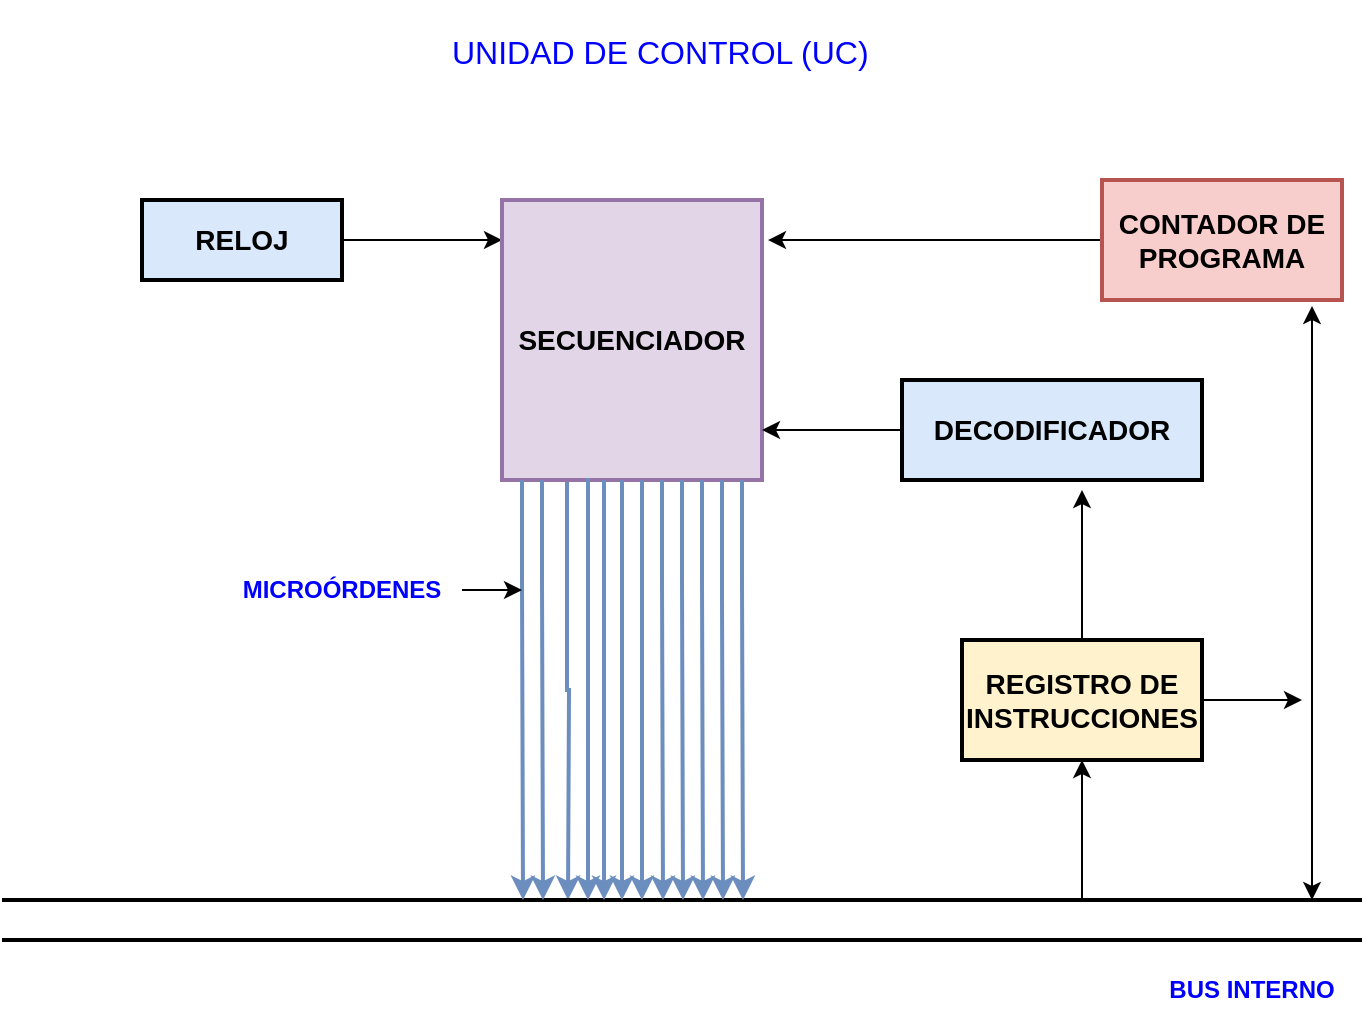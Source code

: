 <mxfile version="15.5.4" type="device"><diagram id="H97Cf91g9kPdokSJwX8b" name="Page-1"><mxGraphModel dx="710" dy="515" grid="1" gridSize="10" guides="1" tooltips="1" connect="1" arrows="1" fold="1" page="1" pageScale="1" pageWidth="827" pageHeight="1169" math="0" shadow="0"><root><mxCell id="0"/><mxCell id="1" parent="0"/><mxCell id="8Y0Dzreuv4HqwOMo46qj-15" style="edgeStyle=orthogonalEdgeStyle;rounded=0;orthogonalLoop=1;jettySize=auto;html=1;exitX=1;exitY=0.5;exitDx=0;exitDy=0;entryX=0;entryY=0.143;entryDx=0;entryDy=0;entryPerimeter=0;" edge="1" parent="1" source="8Y0Dzreuv4HqwOMo46qj-1" target="8Y0Dzreuv4HqwOMo46qj-2"><mxGeometry relative="1" as="geometry"><mxPoint x="280" y="150" as="targetPoint"/></mxGeometry></mxCell><mxCell id="8Y0Dzreuv4HqwOMo46qj-1" value="RELOJ" style="rounded=0;whiteSpace=wrap;html=1;strokeWidth=2;fillColor=#dae8fc;strokeColor=#000000;fontStyle=1;fontSize=14;" vertex="1" parent="1"><mxGeometry x="110" y="130" width="100" height="40" as="geometry"/></mxCell><mxCell id="8Y0Dzreuv4HqwOMo46qj-17" style="edgeStyle=orthogonalEdgeStyle;rounded=0;orthogonalLoop=1;jettySize=auto;html=1;exitX=0.25;exitY=1;exitDx=0;exitDy=0;strokeWidth=2;fillColor=#dae8fc;strokeColor=#6c8ebf;" edge="1" parent="1" source="8Y0Dzreuv4HqwOMo46qj-2"><mxGeometry relative="1" as="geometry"><mxPoint x="323" y="480" as="targetPoint"/></mxGeometry></mxCell><mxCell id="8Y0Dzreuv4HqwOMo46qj-2" value="SECUENCIADOR" style="rounded=0;whiteSpace=wrap;html=1;strokeWidth=2;fillColor=#e1d5e7;strokeColor=#9673a6;fontStyle=1;fontSize=14;" vertex="1" parent="1"><mxGeometry x="290" y="130" width="130" height="140" as="geometry"/></mxCell><mxCell id="8Y0Dzreuv4HqwOMo46qj-3" value="DECODIFICADOR" style="rounded=0;whiteSpace=wrap;html=1;strokeWidth=2;fillColor=#dae8fc;strokeColor=#000000;fontStyle=1;fontSize=14;" vertex="1" parent="1"><mxGeometry x="490" y="220" width="150" height="50" as="geometry"/></mxCell><mxCell id="8Y0Dzreuv4HqwOMo46qj-14" style="edgeStyle=orthogonalEdgeStyle;rounded=0;orthogonalLoop=1;jettySize=auto;html=1;entryX=1.023;entryY=0.143;entryDx=0;entryDy=0;entryPerimeter=0;" edge="1" parent="1" source="8Y0Dzreuv4HqwOMo46qj-4" target="8Y0Dzreuv4HqwOMo46qj-2"><mxGeometry relative="1" as="geometry"/></mxCell><mxCell id="8Y0Dzreuv4HqwOMo46qj-4" value="CONTADOR DE PROGRAMA" style="rounded=0;whiteSpace=wrap;html=1;strokeWidth=2;fillColor=#f8cecc;strokeColor=#b85450;fontStyle=1;fontSize=14;" vertex="1" parent="1"><mxGeometry x="590" y="120" width="120" height="60" as="geometry"/></mxCell><mxCell id="8Y0Dzreuv4HqwOMo46qj-5" value="REGISTRO DE INSTRUCCIONES" style="rounded=0;whiteSpace=wrap;html=1;strokeWidth=2;fillColor=#fff2cc;strokeColor=#000000;fontStyle=1;fontSize=14;" vertex="1" parent="1"><mxGeometry x="520" y="350" width="120" height="60" as="geometry"/></mxCell><mxCell id="8Y0Dzreuv4HqwOMo46qj-7" value="" style="endArrow=none;html=1;rounded=0;strokeWidth=2;" edge="1" parent="1"><mxGeometry width="50" height="50" relative="1" as="geometry"><mxPoint x="720" y="480" as="sourcePoint"/><mxPoint x="40" y="480" as="targetPoint"/></mxGeometry></mxCell><mxCell id="8Y0Dzreuv4HqwOMo46qj-8" value="" style="endArrow=none;html=1;rounded=0;strokeWidth=2;" edge="1" parent="1"><mxGeometry width="50" height="50" relative="1" as="geometry"><mxPoint x="720" y="500" as="sourcePoint"/><mxPoint x="40" y="500" as="targetPoint"/></mxGeometry></mxCell><mxCell id="8Y0Dzreuv4HqwOMo46qj-9" value="" style="endArrow=classic;startArrow=classic;html=1;rounded=0;entryX=0.875;entryY=1.05;entryDx=0;entryDy=0;entryPerimeter=0;" edge="1" parent="1" target="8Y0Dzreuv4HqwOMo46qj-4"><mxGeometry width="50" height="50" relative="1" as="geometry"><mxPoint x="695" y="480" as="sourcePoint"/><mxPoint x="500" y="370" as="targetPoint"/></mxGeometry></mxCell><mxCell id="8Y0Dzreuv4HqwOMo46qj-10" value="" style="endArrow=classic;html=1;rounded=0;exitX=1;exitY=0.5;exitDx=0;exitDy=0;" edge="1" parent="1" source="8Y0Dzreuv4HqwOMo46qj-5"><mxGeometry width="50" height="50" relative="1" as="geometry"><mxPoint x="450" y="290" as="sourcePoint"/><mxPoint x="690" y="380" as="targetPoint"/></mxGeometry></mxCell><mxCell id="8Y0Dzreuv4HqwOMo46qj-11" value="" style="endArrow=classic;html=1;rounded=0;exitX=0.5;exitY=0;exitDx=0;exitDy=0;entryX=0.6;entryY=1.1;entryDx=0;entryDy=0;entryPerimeter=0;" edge="1" parent="1" source="8Y0Dzreuv4HqwOMo46qj-5" target="8Y0Dzreuv4HqwOMo46qj-3"><mxGeometry width="50" height="50" relative="1" as="geometry"><mxPoint x="450" y="290" as="sourcePoint"/><mxPoint x="500" y="240" as="targetPoint"/></mxGeometry></mxCell><mxCell id="8Y0Dzreuv4HqwOMo46qj-12" value="" style="endArrow=classic;html=1;rounded=0;entryX=0.5;entryY=1;entryDx=0;entryDy=0;" edge="1" parent="1" target="8Y0Dzreuv4HqwOMo46qj-5"><mxGeometry width="50" height="50" relative="1" as="geometry"><mxPoint x="580" y="480" as="sourcePoint"/><mxPoint x="500" y="240" as="targetPoint"/></mxGeometry></mxCell><mxCell id="8Y0Dzreuv4HqwOMo46qj-13" value="" style="endArrow=classic;html=1;rounded=0;exitX=0;exitY=0.5;exitDx=0;exitDy=0;" edge="1" parent="1" source="8Y0Dzreuv4HqwOMo46qj-3"><mxGeometry width="50" height="50" relative="1" as="geometry"><mxPoint x="450" y="380" as="sourcePoint"/><mxPoint x="420" y="245" as="targetPoint"/></mxGeometry></mxCell><mxCell id="8Y0Dzreuv4HqwOMo46qj-18" style="edgeStyle=orthogonalEdgeStyle;rounded=0;orthogonalLoop=1;jettySize=auto;html=1;exitX=0.323;exitY=1;exitDx=0;exitDy=0;exitPerimeter=0;strokeWidth=2;fillColor=#dae8fc;strokeColor=#6c8ebf;" edge="1" parent="1" source="8Y0Dzreuv4HqwOMo46qj-2"><mxGeometry relative="1" as="geometry"><mxPoint x="333" y="480" as="targetPoint"/><mxPoint x="332.5" y="280" as="sourcePoint"/><Array as="points"><mxPoint x="333" y="270"/></Array></mxGeometry></mxCell><mxCell id="8Y0Dzreuv4HqwOMo46qj-25" style="edgeStyle=orthogonalEdgeStyle;rounded=0;orthogonalLoop=1;jettySize=auto;html=1;strokeWidth=2;fillColor=#dae8fc;strokeColor=#6c8ebf;" edge="1" parent="1"><mxGeometry relative="1" as="geometry"><mxPoint x="341" y="480" as="targetPoint"/><mxPoint x="341" y="270" as="sourcePoint"/><Array as="points"><mxPoint x="341" y="470"/></Array></mxGeometry></mxCell><mxCell id="8Y0Dzreuv4HqwOMo46qj-26" style="edgeStyle=orthogonalEdgeStyle;rounded=0;orthogonalLoop=1;jettySize=auto;html=1;strokeWidth=2;fillColor=#dae8fc;strokeColor=#6c8ebf;" edge="1" parent="1"><mxGeometry relative="1" as="geometry"><mxPoint x="350" y="480" as="targetPoint"/><mxPoint x="350" y="270" as="sourcePoint"/></mxGeometry></mxCell><mxCell id="8Y0Dzreuv4HqwOMo46qj-27" style="edgeStyle=orthogonalEdgeStyle;rounded=0;orthogonalLoop=1;jettySize=auto;html=1;strokeWidth=2;fillColor=#dae8fc;strokeColor=#6c8ebf;" edge="1" parent="1"><mxGeometry relative="1" as="geometry"><mxPoint x="360" y="480" as="targetPoint"/><mxPoint x="360" y="270" as="sourcePoint"/><Array as="points"><mxPoint x="360" y="370"/><mxPoint x="360" y="370"/></Array></mxGeometry></mxCell><mxCell id="8Y0Dzreuv4HqwOMo46qj-28" style="edgeStyle=orthogonalEdgeStyle;rounded=0;orthogonalLoop=1;jettySize=auto;html=1;exitX=0.25;exitY=1;exitDx=0;exitDy=0;strokeWidth=2;fillColor=#dae8fc;strokeColor=#6c8ebf;" edge="1" parent="1"><mxGeometry relative="1" as="geometry"><mxPoint x="370.5" y="480" as="targetPoint"/><mxPoint x="370" y="270" as="sourcePoint"/><Array as="points"><mxPoint x="370.5" y="320"/><mxPoint x="370.5" y="320"/></Array></mxGeometry></mxCell><mxCell id="8Y0Dzreuv4HqwOMo46qj-29" style="edgeStyle=orthogonalEdgeStyle;rounded=0;orthogonalLoop=1;jettySize=auto;html=1;exitX=0.25;exitY=1;exitDx=0;exitDy=0;strokeWidth=2;fillColor=#dae8fc;strokeColor=#6c8ebf;" edge="1" parent="1"><mxGeometry relative="1" as="geometry"><mxPoint x="380.5" y="480" as="targetPoint"/><mxPoint x="380" y="270" as="sourcePoint"/><Array as="points"><mxPoint x="380.5" y="320"/><mxPoint x="380.5" y="320"/></Array></mxGeometry></mxCell><mxCell id="8Y0Dzreuv4HqwOMo46qj-30" style="edgeStyle=orthogonalEdgeStyle;rounded=0;orthogonalLoop=1;jettySize=auto;html=1;exitX=0.25;exitY=1;exitDx=0;exitDy=0;strokeWidth=2;fillColor=#dae8fc;strokeColor=#6c8ebf;" edge="1" parent="1"><mxGeometry relative="1" as="geometry"><mxPoint x="390.5" y="480" as="targetPoint"/><mxPoint x="390" y="270" as="sourcePoint"/><Array as="points"><mxPoint x="390.5" y="320"/><mxPoint x="390.5" y="320"/></Array></mxGeometry></mxCell><mxCell id="8Y0Dzreuv4HqwOMo46qj-31" style="edgeStyle=orthogonalEdgeStyle;rounded=0;orthogonalLoop=1;jettySize=auto;html=1;exitX=0.25;exitY=1;exitDx=0;exitDy=0;strokeWidth=2;fillColor=#dae8fc;strokeColor=#6c8ebf;" edge="1" parent="1"><mxGeometry relative="1" as="geometry"><mxPoint x="400.5" y="480" as="targetPoint"/><mxPoint x="400" y="270" as="sourcePoint"/><Array as="points"><mxPoint x="400.5" y="330"/><mxPoint x="400.5" y="330"/></Array></mxGeometry></mxCell><mxCell id="8Y0Dzreuv4HqwOMo46qj-32" style="edgeStyle=orthogonalEdgeStyle;rounded=0;orthogonalLoop=1;jettySize=auto;html=1;exitX=0.25;exitY=1;exitDx=0;exitDy=0;strokeWidth=2;fillColor=#dae8fc;strokeColor=#6c8ebf;" edge="1" parent="1"><mxGeometry relative="1" as="geometry"><mxPoint x="410.5" y="480" as="targetPoint"/><mxPoint x="410" y="270" as="sourcePoint"/><Array as="points"><mxPoint x="410.5" y="320"/><mxPoint x="410.5" y="320"/></Array></mxGeometry></mxCell><mxCell id="8Y0Dzreuv4HqwOMo46qj-33" style="edgeStyle=orthogonalEdgeStyle;rounded=0;orthogonalLoop=1;jettySize=auto;html=1;exitX=0.25;exitY=1;exitDx=0;exitDy=0;strokeWidth=2;fillColor=#dae8fc;strokeColor=#6c8ebf;" edge="1" parent="1"><mxGeometry relative="1" as="geometry"><mxPoint x="310.5" y="480" as="targetPoint"/><mxPoint x="310" y="270" as="sourcePoint"/><Array as="points"><mxPoint x="310.5" y="320"/><mxPoint x="310.5" y="320"/></Array></mxGeometry></mxCell><mxCell id="8Y0Dzreuv4HqwOMo46qj-34" style="edgeStyle=orthogonalEdgeStyle;rounded=0;orthogonalLoop=1;jettySize=auto;html=1;exitX=0.25;exitY=1;exitDx=0;exitDy=0;strokeWidth=2;fillColor=#dae8fc;strokeColor=#6c8ebf;" edge="1" parent="1"><mxGeometry relative="1" as="geometry"><mxPoint x="300.5" y="480" as="targetPoint"/><mxPoint x="300" y="270" as="sourcePoint"/><Array as="points"><mxPoint x="300.5" y="320"/><mxPoint x="300.5" y="320"/></Array></mxGeometry></mxCell><mxCell id="8Y0Dzreuv4HqwOMo46qj-36" style="edgeStyle=orthogonalEdgeStyle;rounded=0;orthogonalLoop=1;jettySize=auto;html=1;" edge="1" parent="1" source="8Y0Dzreuv4HqwOMo46qj-35"><mxGeometry relative="1" as="geometry"><mxPoint x="300" y="325" as="targetPoint"/></mxGeometry></mxCell><mxCell id="8Y0Dzreuv4HqwOMo46qj-35" value="&lt;b&gt;MICROÓRDENES&lt;/b&gt;" style="text;html=1;strokeColor=none;fillColor=none;align=center;verticalAlign=middle;whiteSpace=wrap;rounded=0;fontColor=#0000FF;" vertex="1" parent="1"><mxGeometry x="150" y="310" width="120" height="30" as="geometry"/></mxCell><mxCell id="8Y0Dzreuv4HqwOMo46qj-37" value="&lt;b&gt;BUS INTERNO&lt;/b&gt;" style="text;html=1;strokeColor=none;fillColor=none;align=center;verticalAlign=middle;whiteSpace=wrap;rounded=0;strokeWidth=1;fontColor=#0000FF;" vertex="1" parent="1"><mxGeometry x="620" y="510" width="90" height="30" as="geometry"/></mxCell><mxCell id="8Y0Dzreuv4HqwOMo46qj-39" value="&lt;br&gt;&lt;div style=&quot;font-size: 16px&quot;&gt;UNIDAD DE CONTROL (UC)&lt;/div&gt;" style="text;html=1;strokeColor=none;fillColor=none;spacing=5;spacingTop=-20;whiteSpace=wrap;overflow=hidden;rounded=0;fontSize=14;fontColor=#0000FF;" vertex="1" parent="1"><mxGeometry x="260" y="40" width="220" height="30" as="geometry"/></mxCell></root></mxGraphModel></diagram></mxfile>